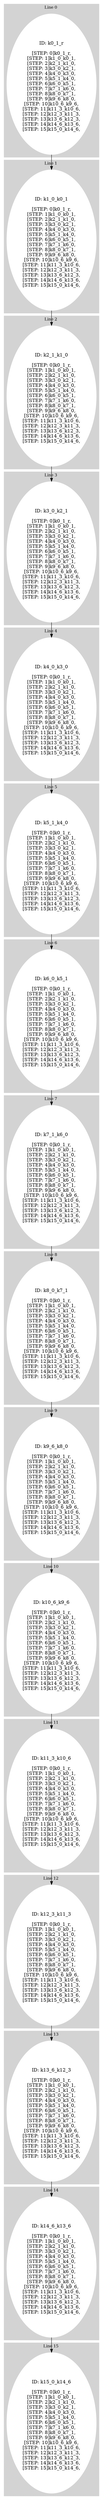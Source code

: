 digraph G {
     compound=true 
subgraph cluster_line_0 {
 style=filled;
 color=lightgrey; 
     node [style=filled,color=white]; 
k0_1_r [label=<<BR /> ID: k0_1_r <BR /> <BR />
[STEP: 0]k0_1_r,<BR />
[STEP: 1]k1_0_k0_1,<BR />
[STEP: 2]k2_1_k1_0,<BR />
[STEP: 3]k3_0_k2_1,<BR />
[STEP: 4]k4_0_k3_0,<BR />
[STEP: 5]k5_1_k4_0,<BR />
[STEP: 6]k6_0_k5_1,<BR />
[STEP: 7]k7_1_k6_0,<BR />
[STEP: 8]k8_0_k7_1,<BR />
[STEP: 9]k9_6_k8_0,<BR />
[STEP: 10]k10_6_k9_6,<BR />
[STEP: 11]k11_3_k10_6,<BR />
[STEP: 12]k12_3_k11_3,<BR />
[STEP: 13]k13_6_k12_3,<BR />
[STEP: 14]k14_6_k13_6,<BR />
[STEP: 15]k15_0_k14_6,<BR />
>]
     fontsize="12" 
     label = "Line 0 " 
 }
subgraph cluster_line_1 {
 style=filled;
 color=lightgrey; 
     node [style=filled,color=white]; 
k1_0_k0_1 [label=<<BR /> ID: k1_0_k0_1 <BR /> <BR />
[STEP: 0]k0_1_r,<BR />
[STEP: 1]k1_0_k0_1,<BR />
[STEP: 2]k2_1_k1_0,<BR />
[STEP: 3]k3_0_k2_1,<BR />
[STEP: 4]k4_0_k3_0,<BR />
[STEP: 5]k5_1_k4_0,<BR />
[STEP: 6]k6_0_k5_1,<BR />
[STEP: 7]k7_1_k6_0,<BR />
[STEP: 8]k8_0_k7_1,<BR />
[STEP: 9]k9_6_k8_0,<BR />
[STEP: 10]k10_6_k9_6,<BR />
[STEP: 11]k11_3_k10_6,<BR />
[STEP: 12]k12_3_k11_3,<BR />
[STEP: 13]k13_6_k12_3,<BR />
[STEP: 14]k14_6_k13_6,<BR />
[STEP: 15]k15_0_k14_6,<BR />
>]
     fontsize="12" 
     label = "Line 1 " 
 }
subgraph cluster_line_2 {
 style=filled;
 color=lightgrey; 
     node [style=filled,color=white]; 
k2_1_k1_0 [label=<<BR /> ID: k2_1_k1_0 <BR /> <BR />
[STEP: 0]k0_1_r,<BR />
[STEP: 1]k1_0_k0_1,<BR />
[STEP: 2]k2_1_k1_0,<BR />
[STEP: 3]k3_0_k2_1,<BR />
[STEP: 4]k4_0_k3_0,<BR />
[STEP: 5]k5_1_k4_0,<BR />
[STEP: 6]k6_0_k5_1,<BR />
[STEP: 7]k7_1_k6_0,<BR />
[STEP: 8]k8_0_k7_1,<BR />
[STEP: 9]k9_6_k8_0,<BR />
[STEP: 10]k10_6_k9_6,<BR />
[STEP: 11]k11_3_k10_6,<BR />
[STEP: 12]k12_3_k11_3,<BR />
[STEP: 13]k13_6_k12_3,<BR />
[STEP: 14]k14_6_k13_6,<BR />
[STEP: 15]k15_0_k14_6,<BR />
>]
     fontsize="12" 
     label = "Line 2 " 
 }
subgraph cluster_line_3 {
 style=filled;
 color=lightgrey; 
     node [style=filled,color=white]; 
k3_0_k2_1 [label=<<BR /> ID: k3_0_k2_1 <BR /> <BR />
[STEP: 0]k0_1_r,<BR />
[STEP: 1]k1_0_k0_1,<BR />
[STEP: 2]k2_1_k1_0,<BR />
[STEP: 3]k3_0_k2_1,<BR />
[STEP: 4]k4_0_k3_0,<BR />
[STEP: 5]k5_1_k4_0,<BR />
[STEP: 6]k6_0_k5_1,<BR />
[STEP: 7]k7_1_k6_0,<BR />
[STEP: 8]k8_0_k7_1,<BR />
[STEP: 9]k9_6_k8_0,<BR />
[STEP: 10]k10_6_k9_6,<BR />
[STEP: 11]k11_3_k10_6,<BR />
[STEP: 12]k12_3_k11_3,<BR />
[STEP: 13]k13_6_k12_3,<BR />
[STEP: 14]k14_6_k13_6,<BR />
[STEP: 15]k15_0_k14_6,<BR />
>]
     fontsize="12" 
     label = "Line 3 " 
 }
subgraph cluster_line_4 {
 style=filled;
 color=lightgrey; 
     node [style=filled,color=white]; 
k4_0_k3_0 [label=<<BR /> ID: k4_0_k3_0 <BR /> <BR />
[STEP: 0]k0_1_r,<BR />
[STEP: 1]k1_0_k0_1,<BR />
[STEP: 2]k2_1_k1_0,<BR />
[STEP: 3]k3_0_k2_1,<BR />
[STEP: 4]k4_0_k3_0,<BR />
[STEP: 5]k5_1_k4_0,<BR />
[STEP: 6]k6_0_k5_1,<BR />
[STEP: 7]k7_1_k6_0,<BR />
[STEP: 8]k8_0_k7_1,<BR />
[STEP: 9]k9_6_k8_0,<BR />
[STEP: 10]k10_6_k9_6,<BR />
[STEP: 11]k11_3_k10_6,<BR />
[STEP: 12]k12_3_k11_3,<BR />
[STEP: 13]k13_6_k12_3,<BR />
[STEP: 14]k14_6_k13_6,<BR />
[STEP: 15]k15_0_k14_6,<BR />
>]
     fontsize="12" 
     label = "Line 4 " 
 }
subgraph cluster_line_5 {
 style=filled;
 color=lightgrey; 
     node [style=filled,color=white]; 
k5_1_k4_0 [label=<<BR /> ID: k5_1_k4_0 <BR /> <BR />
[STEP: 0]k0_1_r,<BR />
[STEP: 1]k1_0_k0_1,<BR />
[STEP: 2]k2_1_k1_0,<BR />
[STEP: 3]k3_0_k2_1,<BR />
[STEP: 4]k4_0_k3_0,<BR />
[STEP: 5]k5_1_k4_0,<BR />
[STEP: 6]k6_0_k5_1,<BR />
[STEP: 7]k7_1_k6_0,<BR />
[STEP: 8]k8_0_k7_1,<BR />
[STEP: 9]k9_6_k8_0,<BR />
[STEP: 10]k10_6_k9_6,<BR />
[STEP: 11]k11_3_k10_6,<BR />
[STEP: 12]k12_3_k11_3,<BR />
[STEP: 13]k13_6_k12_3,<BR />
[STEP: 14]k14_6_k13_6,<BR />
[STEP: 15]k15_0_k14_6,<BR />
>]
     fontsize="12" 
     label = "Line 5 " 
 }
subgraph cluster_line_6 {
 style=filled;
 color=lightgrey; 
     node [style=filled,color=white]; 
k6_0_k5_1 [label=<<BR /> ID: k6_0_k5_1 <BR /> <BR />
[STEP: 0]k0_1_r,<BR />
[STEP: 1]k1_0_k0_1,<BR />
[STEP: 2]k2_1_k1_0,<BR />
[STEP: 3]k3_0_k2_1,<BR />
[STEP: 4]k4_0_k3_0,<BR />
[STEP: 5]k5_1_k4_0,<BR />
[STEP: 6]k6_0_k5_1,<BR />
[STEP: 7]k7_1_k6_0,<BR />
[STEP: 8]k8_0_k7_1,<BR />
[STEP: 9]k9_6_k8_0,<BR />
[STEP: 10]k10_6_k9_6,<BR />
[STEP: 11]k11_3_k10_6,<BR />
[STEP: 12]k12_3_k11_3,<BR />
[STEP: 13]k13_6_k12_3,<BR />
[STEP: 14]k14_6_k13_6,<BR />
[STEP: 15]k15_0_k14_6,<BR />
>]
     fontsize="12" 
     label = "Line 6 " 
 }
subgraph cluster_line_7 {
 style=filled;
 color=lightgrey; 
     node [style=filled,color=white]; 
k7_1_k6_0 [label=<<BR /> ID: k7_1_k6_0 <BR /> <BR />
[STEP: 0]k0_1_r,<BR />
[STEP: 1]k1_0_k0_1,<BR />
[STEP: 2]k2_1_k1_0,<BR />
[STEP: 3]k3_0_k2_1,<BR />
[STEP: 4]k4_0_k3_0,<BR />
[STEP: 5]k5_1_k4_0,<BR />
[STEP: 6]k6_0_k5_1,<BR />
[STEP: 7]k7_1_k6_0,<BR />
[STEP: 8]k8_0_k7_1,<BR />
[STEP: 9]k9_6_k8_0,<BR />
[STEP: 10]k10_6_k9_6,<BR />
[STEP: 11]k11_3_k10_6,<BR />
[STEP: 12]k12_3_k11_3,<BR />
[STEP: 13]k13_6_k12_3,<BR />
[STEP: 14]k14_6_k13_6,<BR />
[STEP: 15]k15_0_k14_6,<BR />
>]
     fontsize="12" 
     label = "Line 7 " 
 }
subgraph cluster_line_8 {
 style=filled;
 color=lightgrey; 
     node [style=filled,color=white]; 
k8_0_k7_1 [label=<<BR /> ID: k8_0_k7_1 <BR /> <BR />
[STEP: 0]k0_1_r,<BR />
[STEP: 1]k1_0_k0_1,<BR />
[STEP: 2]k2_1_k1_0,<BR />
[STEP: 3]k3_0_k2_1,<BR />
[STEP: 4]k4_0_k3_0,<BR />
[STEP: 5]k5_1_k4_0,<BR />
[STEP: 6]k6_0_k5_1,<BR />
[STEP: 7]k7_1_k6_0,<BR />
[STEP: 8]k8_0_k7_1,<BR />
[STEP: 9]k9_6_k8_0,<BR />
[STEP: 10]k10_6_k9_6,<BR />
[STEP: 11]k11_3_k10_6,<BR />
[STEP: 12]k12_3_k11_3,<BR />
[STEP: 13]k13_6_k12_3,<BR />
[STEP: 14]k14_6_k13_6,<BR />
[STEP: 15]k15_0_k14_6,<BR />
>]
     fontsize="12" 
     label = "Line 8 " 
 }
subgraph cluster_line_9 {
 style=filled;
 color=lightgrey; 
     node [style=filled,color=white]; 
k9_6_k8_0 [label=<<BR /> ID: k9_6_k8_0 <BR /> <BR />
[STEP: 0]k0_1_r,<BR />
[STEP: 1]k1_0_k0_1,<BR />
[STEP: 2]k2_1_k1_0,<BR />
[STEP: 3]k3_0_k2_1,<BR />
[STEP: 4]k4_0_k3_0,<BR />
[STEP: 5]k5_1_k4_0,<BR />
[STEP: 6]k6_0_k5_1,<BR />
[STEP: 7]k7_1_k6_0,<BR />
[STEP: 8]k8_0_k7_1,<BR />
[STEP: 9]k9_6_k8_0,<BR />
[STEP: 10]k10_6_k9_6,<BR />
[STEP: 11]k11_3_k10_6,<BR />
[STEP: 12]k12_3_k11_3,<BR />
[STEP: 13]k13_6_k12_3,<BR />
[STEP: 14]k14_6_k13_6,<BR />
[STEP: 15]k15_0_k14_6,<BR />
>]
     fontsize="12" 
     label = "Line 9 " 
 }
subgraph cluster_line_10 {
 style=filled;
 color=lightgrey; 
     node [style=filled,color=white]; 
k10_6_k9_6 [label=<<BR /> ID: k10_6_k9_6 <BR /> <BR />
[STEP: 0]k0_1_r,<BR />
[STEP: 1]k1_0_k0_1,<BR />
[STEP: 2]k2_1_k1_0,<BR />
[STEP: 3]k3_0_k2_1,<BR />
[STEP: 4]k4_0_k3_0,<BR />
[STEP: 5]k5_1_k4_0,<BR />
[STEP: 6]k6_0_k5_1,<BR />
[STEP: 7]k7_1_k6_0,<BR />
[STEP: 8]k8_0_k7_1,<BR />
[STEP: 9]k9_6_k8_0,<BR />
[STEP: 10]k10_6_k9_6,<BR />
[STEP: 11]k11_3_k10_6,<BR />
[STEP: 12]k12_3_k11_3,<BR />
[STEP: 13]k13_6_k12_3,<BR />
[STEP: 14]k14_6_k13_6,<BR />
[STEP: 15]k15_0_k14_6,<BR />
>]
     fontsize="12" 
     label = "Line 10 " 
 }
subgraph cluster_line_11 {
 style=filled;
 color=lightgrey; 
     node [style=filled,color=white]; 
k11_3_k10_6 [label=<<BR /> ID: k11_3_k10_6 <BR /> <BR />
[STEP: 0]k0_1_r,<BR />
[STEP: 1]k1_0_k0_1,<BR />
[STEP: 2]k2_1_k1_0,<BR />
[STEP: 3]k3_0_k2_1,<BR />
[STEP: 4]k4_0_k3_0,<BR />
[STEP: 5]k5_1_k4_0,<BR />
[STEP: 6]k6_0_k5_1,<BR />
[STEP: 7]k7_1_k6_0,<BR />
[STEP: 8]k8_0_k7_1,<BR />
[STEP: 9]k9_6_k8_0,<BR />
[STEP: 10]k10_6_k9_6,<BR />
[STEP: 11]k11_3_k10_6,<BR />
[STEP: 12]k12_3_k11_3,<BR />
[STEP: 13]k13_6_k12_3,<BR />
[STEP: 14]k14_6_k13_6,<BR />
[STEP: 15]k15_0_k14_6,<BR />
>]
     fontsize="12" 
     label = "Line 11 " 
 }
subgraph cluster_line_12 {
 style=filled;
 color=lightgrey; 
     node [style=filled,color=white]; 
k12_3_k11_3 [label=<<BR /> ID: k12_3_k11_3 <BR /> <BR />
[STEP: 0]k0_1_r,<BR />
[STEP: 1]k1_0_k0_1,<BR />
[STEP: 2]k2_1_k1_0,<BR />
[STEP: 3]k3_0_k2_1,<BR />
[STEP: 4]k4_0_k3_0,<BR />
[STEP: 5]k5_1_k4_0,<BR />
[STEP: 6]k6_0_k5_1,<BR />
[STEP: 7]k7_1_k6_0,<BR />
[STEP: 8]k8_0_k7_1,<BR />
[STEP: 9]k9_6_k8_0,<BR />
[STEP: 10]k10_6_k9_6,<BR />
[STEP: 11]k11_3_k10_6,<BR />
[STEP: 12]k12_3_k11_3,<BR />
[STEP: 13]k13_6_k12_3,<BR />
[STEP: 14]k14_6_k13_6,<BR />
[STEP: 15]k15_0_k14_6,<BR />
>]
     fontsize="12" 
     label = "Line 12 " 
 }
subgraph cluster_line_13 {
 style=filled;
 color=lightgrey; 
     node [style=filled,color=white]; 
k13_6_k12_3 [label=<<BR /> ID: k13_6_k12_3 <BR /> <BR />
[STEP: 0]k0_1_r,<BR />
[STEP: 1]k1_0_k0_1,<BR />
[STEP: 2]k2_1_k1_0,<BR />
[STEP: 3]k3_0_k2_1,<BR />
[STEP: 4]k4_0_k3_0,<BR />
[STEP: 5]k5_1_k4_0,<BR />
[STEP: 6]k6_0_k5_1,<BR />
[STEP: 7]k7_1_k6_0,<BR />
[STEP: 8]k8_0_k7_1,<BR />
[STEP: 9]k9_6_k8_0,<BR />
[STEP: 10]k10_6_k9_6,<BR />
[STEP: 11]k11_3_k10_6,<BR />
[STEP: 12]k12_3_k11_3,<BR />
[STEP: 13]k13_6_k12_3,<BR />
[STEP: 14]k14_6_k13_6,<BR />
[STEP: 15]k15_0_k14_6,<BR />
>]
     fontsize="12" 
     label = "Line 13 " 
 }
subgraph cluster_line_14 {
 style=filled;
 color=lightgrey; 
     node [style=filled,color=white]; 
k14_6_k13_6 [label=<<BR /> ID: k14_6_k13_6 <BR /> <BR />
[STEP: 0]k0_1_r,<BR />
[STEP: 1]k1_0_k0_1,<BR />
[STEP: 2]k2_1_k1_0,<BR />
[STEP: 3]k3_0_k2_1,<BR />
[STEP: 4]k4_0_k3_0,<BR />
[STEP: 5]k5_1_k4_0,<BR />
[STEP: 6]k6_0_k5_1,<BR />
[STEP: 7]k7_1_k6_0,<BR />
[STEP: 8]k8_0_k7_1,<BR />
[STEP: 9]k9_6_k8_0,<BR />
[STEP: 10]k10_6_k9_6,<BR />
[STEP: 11]k11_3_k10_6,<BR />
[STEP: 12]k12_3_k11_3,<BR />
[STEP: 13]k13_6_k12_3,<BR />
[STEP: 14]k14_6_k13_6,<BR />
[STEP: 15]k15_0_k14_6,<BR />
>]
     fontsize="12" 
     label = "Line 14 " 
 }
subgraph cluster_line_15 {
 style=filled;
 color=lightgrey; 
     node [style=filled,color=white]; 
k15_0_k14_6 [label=<<BR /> ID: k15_0_k14_6 <BR /> <BR />
[STEP: 0]k0_1_r,<BR />
[STEP: 1]k1_0_k0_1,<BR />
[STEP: 2]k2_1_k1_0,<BR />
[STEP: 3]k3_0_k2_1,<BR />
[STEP: 4]k4_0_k3_0,<BR />
[STEP: 5]k5_1_k4_0,<BR />
[STEP: 6]k6_0_k5_1,<BR />
[STEP: 7]k7_1_k6_0,<BR />
[STEP: 8]k8_0_k7_1,<BR />
[STEP: 9]k9_6_k8_0,<BR />
[STEP: 10]k10_6_k9_6,<BR />
[STEP: 11]k11_3_k10_6,<BR />
[STEP: 12]k12_3_k11_3,<BR />
[STEP: 13]k13_6_k12_3,<BR />
[STEP: 14]k14_6_k13_6,<BR />
[STEP: 15]k15_0_k14_6,<BR />
>]
     fontsize="12" 
     label = "Line 15 " 
 }
k0_1_r -> k1_0_k0_1
k1_0_k0_1 -> k2_1_k1_0
k2_1_k1_0 -> k3_0_k2_1
k3_0_k2_1 -> k4_0_k3_0
k4_0_k3_0 -> k5_1_k4_0
k5_1_k4_0 -> k6_0_k5_1
k6_0_k5_1 -> k7_1_k6_0
k7_1_k6_0 -> k8_0_k7_1
k8_0_k7_1 -> k9_6_k8_0
k9_6_k8_0 -> k10_6_k9_6
k10_6_k9_6 -> k11_3_k10_6
k11_3_k10_6 -> k12_3_k11_3
k12_3_k11_3 -> k13_6_k12_3
k13_6_k12_3 -> k14_6_k13_6
k14_6_k13_6 -> k15_0_k14_6
}